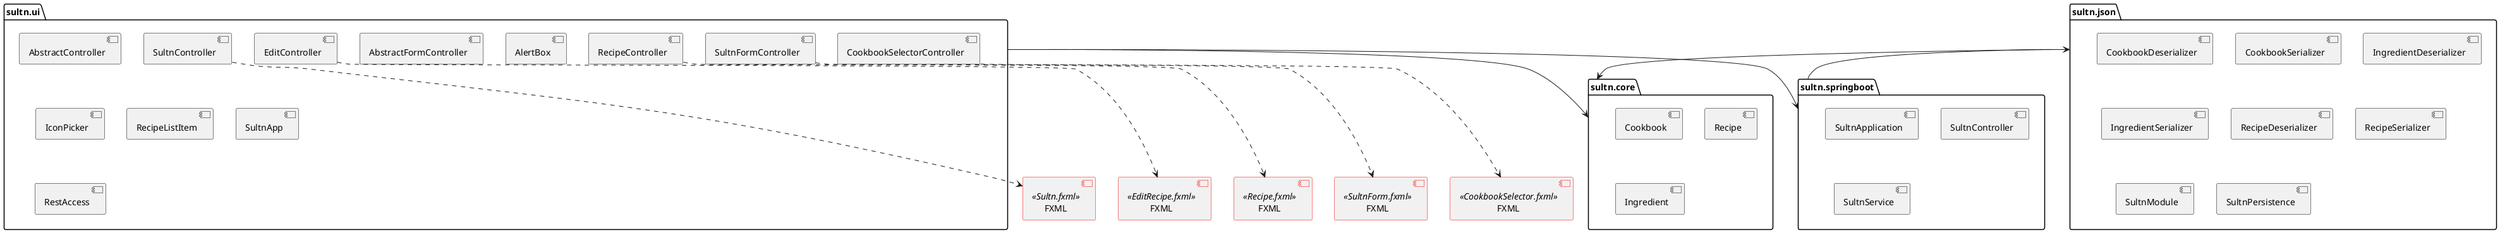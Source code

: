 @startuml Package Diagram


package "sultn.core"{
    [Cookbook]
    [Recipe]
    [Ingredient]
}
package "sultn.springboot" {
  [SultnApplication]
  [SultnController]
  [SultnService]
}

package "sultn.ui"{

  [AbstractController] as AC
  [AbstractFormController] as AFC
  [AlertBox] as AB
  [IconPicker] as IP
  [RecipeListItem] as RLI
  [SultnApp] as SA
  [SultnController] as SC
  [EditController] as EC
  [RecipeController] as RC
  [SultnFormController] as SFC
  [CookbookSelectorController] as CSC
  [RestAccess] as RA
  
}

package "sultn.json"{
    [CookbookDeserializer]
    [CookbookSerializer]
    
    [IngredientDeserializer]
    [IngredientSerializer]
    
    [RecipeDeserializer]
    [RecipeSerializer]

    [SultnModule]
    [SultnPersistence]
}



[FXML] as FX << Sultn.fxml >>
[FXML] as FXF << SultnForm.fxml >>
[FXML] as FXR << Recipe.fxml >>
[FXML] as FXE <<EditRecipe.fxml >>
[FXML] as FXC <<CookbookSelector.fxml>>

skinparam component{
    BorderColor black
    BorderColor<<Sultn.fxml>> red
    BorderColor<<SultnForm.fxml>> red
    BorderColor<<Recipe.fxml>> red
    BorderColor<<EditRecipe.fxml>> red
    BorderColor<<CookbookSelector.fxml>> red
}

SC -down..> FX
SFC -down..> FXF
RC -down..> FXR
EC -down..> FXE
CSC -down..> FXC


sultn.ui --> sultn.springboot
sultn.ui --> sultn.core
sultn.json --> sultn.core
sultn.springboot --> sultn.json

@enduml